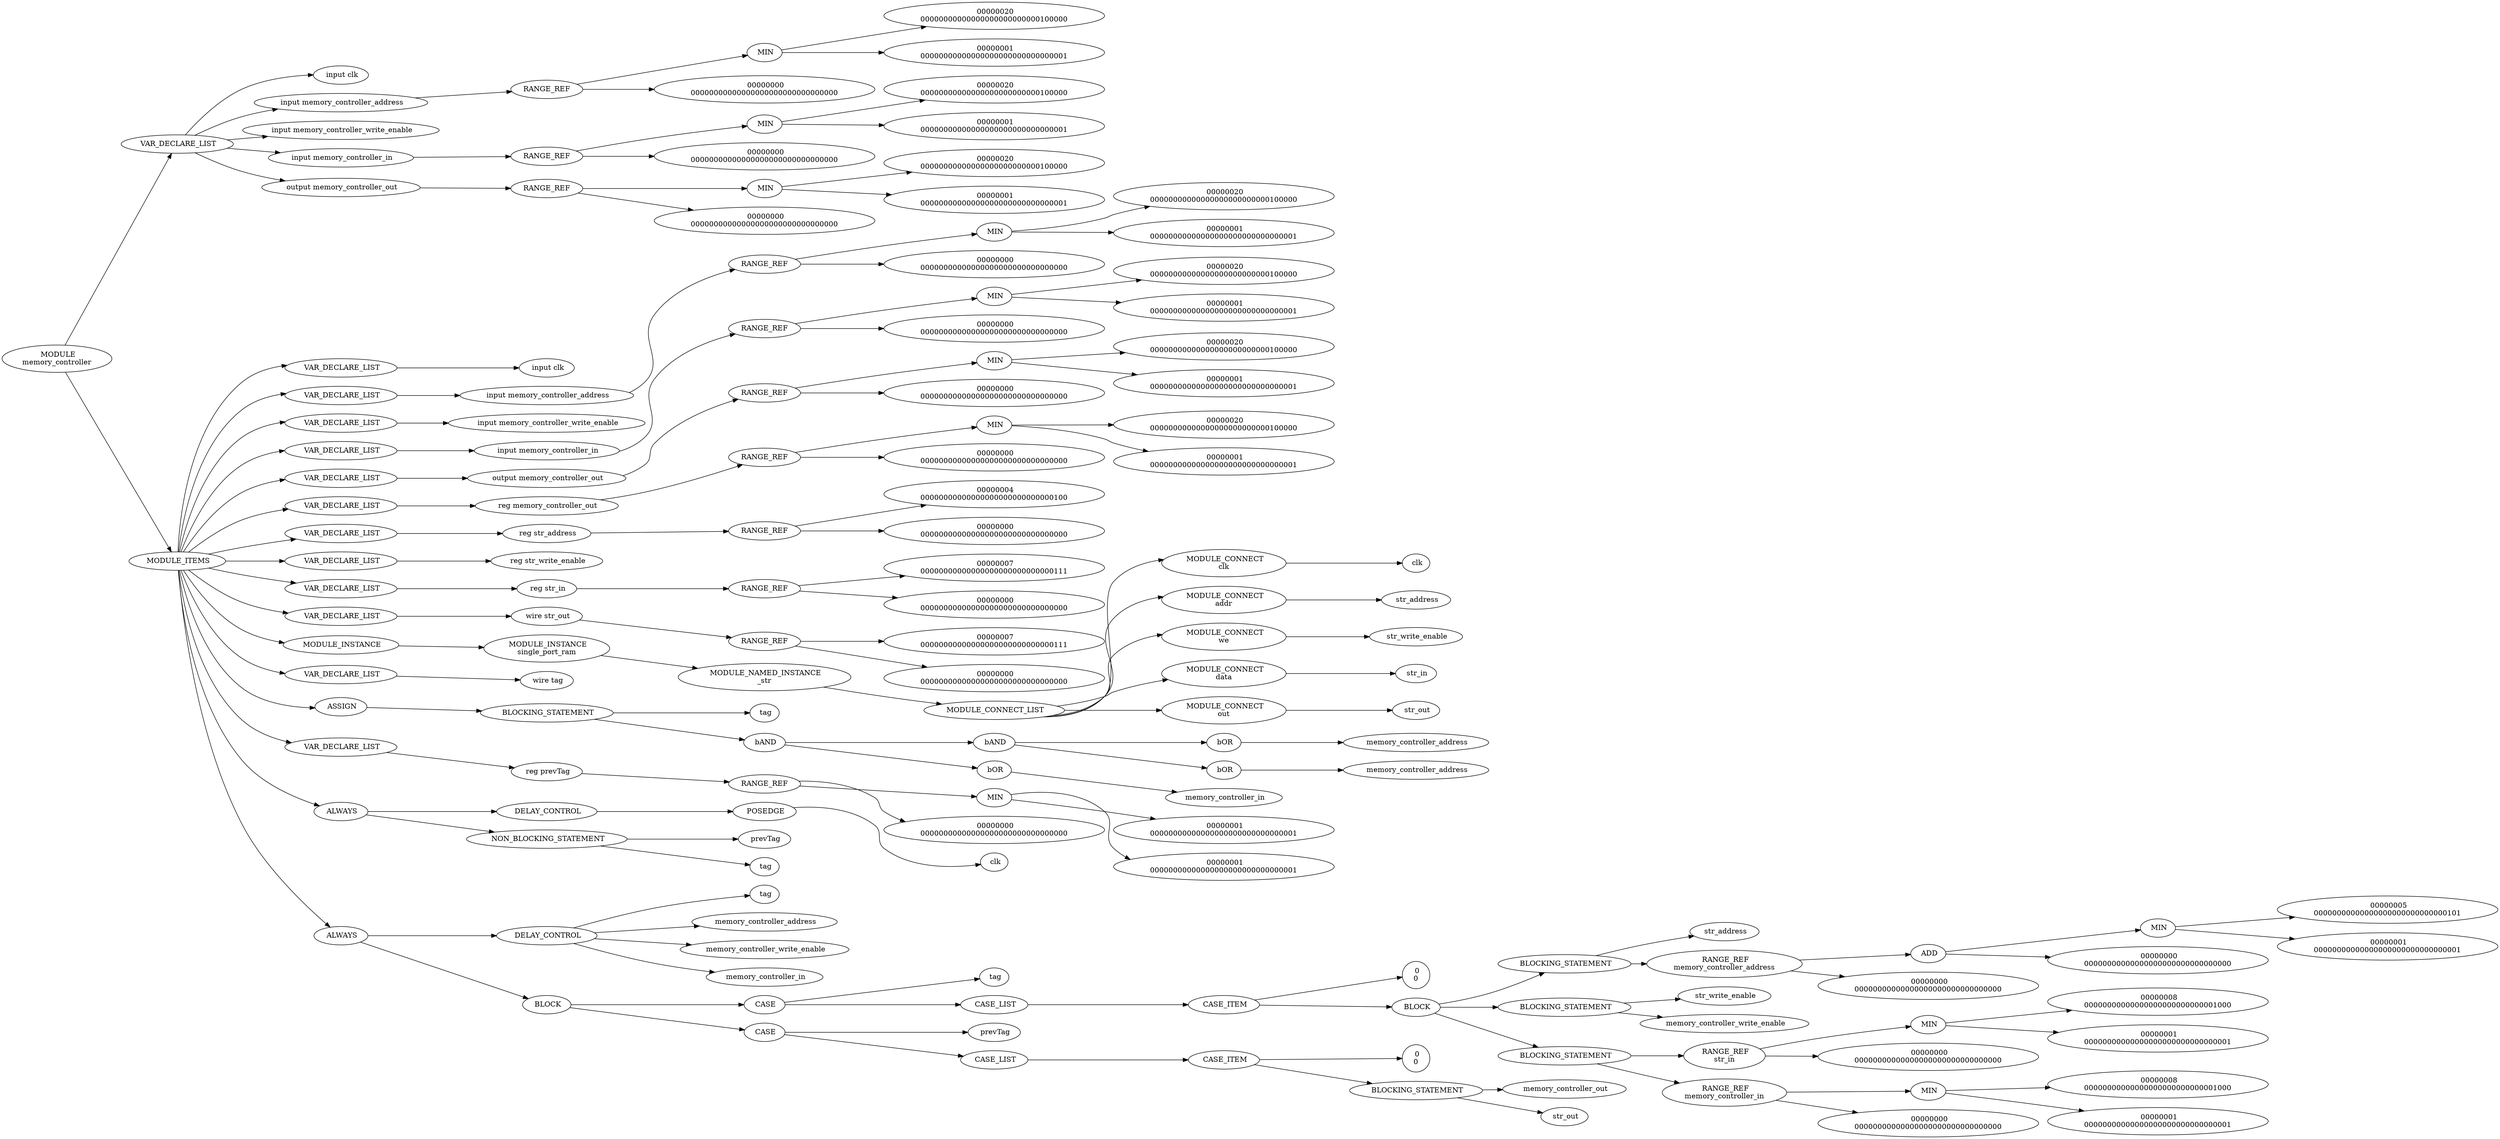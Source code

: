 digraph G {	
rankdir=LR;	
ranksep=.25;
	0 [label=< MODULE<br/>memory_controller>];
	1 [label=< VAR_DECLARE_LIST>];
	0 -> 1;
	2 [label=< input clk>];
	1 -> 2;
	3 [label=< input memory_controller_address>];
	1 -> 3;
	4 [label=<RANGE_REF>];
	3 -> 4;
	5 [label=< MIN>];
	4 -> 5;
	6 [label=< 00000020<br/>00000000000000000000000000100000>];
	5 -> 6;
	7 [label=< 00000001<br/>00000000000000000000000000000001>];
	5 -> 7;
	8 [label=< 00000000<br/>00000000000000000000000000000000>];
	4 -> 8;
	9 [label=< input memory_controller_write_enable>];
	1 -> 9;
	10 [label=< input memory_controller_in>];
	1 -> 10;
	11 [label=<RANGE_REF>];
	10 -> 11;
	12 [label=< MIN>];
	11 -> 12;
	13 [label=< 00000020<br/>00000000000000000000000000100000>];
	12 -> 13;
	14 [label=< 00000001<br/>00000000000000000000000000000001>];
	12 -> 14;
	15 [label=< 00000000<br/>00000000000000000000000000000000>];
	11 -> 15;
	16 [label=< output memory_controller_out>];
	1 -> 16;
	17 [label=<RANGE_REF>];
	16 -> 17;
	18 [label=< MIN>];
	17 -> 18;
	19 [label=< 00000020<br/>00000000000000000000000000100000>];
	18 -> 19;
	20 [label=< 00000001<br/>00000000000000000000000000000001>];
	18 -> 20;
	21 [label=< 00000000<br/>00000000000000000000000000000000>];
	17 -> 21;
	22 [label=< MODULE_ITEMS>];
	0 -> 22;
	23 [label=< VAR_DECLARE_LIST>];
	22 -> 23;
	24 [label=< input clk>];
	23 -> 24;
	25 [label=< VAR_DECLARE_LIST>];
	22 -> 25;
	26 [label=< input memory_controller_address>];
	25 -> 26;
	27 [label=<RANGE_REF>];
	26 -> 27;
	28 [label=< MIN>];
	27 -> 28;
	29 [label=< 00000020<br/>00000000000000000000000000100000>];
	28 -> 29;
	30 [label=< 00000001<br/>00000000000000000000000000000001>];
	28 -> 30;
	31 [label=< 00000000<br/>00000000000000000000000000000000>];
	27 -> 31;
	32 [label=< VAR_DECLARE_LIST>];
	22 -> 32;
	33 [label=< input memory_controller_write_enable>];
	32 -> 33;
	34 [label=< VAR_DECLARE_LIST>];
	22 -> 34;
	35 [label=< input memory_controller_in>];
	34 -> 35;
	36 [label=<RANGE_REF>];
	35 -> 36;
	37 [label=< MIN>];
	36 -> 37;
	38 [label=< 00000020<br/>00000000000000000000000000100000>];
	37 -> 38;
	39 [label=< 00000001<br/>00000000000000000000000000000001>];
	37 -> 39;
	40 [label=< 00000000<br/>00000000000000000000000000000000>];
	36 -> 40;
	41 [label=< VAR_DECLARE_LIST>];
	22 -> 41;
	42 [label=< output memory_controller_out>];
	41 -> 42;
	43 [label=<RANGE_REF>];
	42 -> 43;
	44 [label=< MIN>];
	43 -> 44;
	45 [label=< 00000020<br/>00000000000000000000000000100000>];
	44 -> 45;
	46 [label=< 00000001<br/>00000000000000000000000000000001>];
	44 -> 46;
	47 [label=< 00000000<br/>00000000000000000000000000000000>];
	43 -> 47;
	48 [label=< VAR_DECLARE_LIST>];
	22 -> 48;
	49 [label=< reg memory_controller_out>];
	48 -> 49;
	50 [label=<RANGE_REF>];
	49 -> 50;
	51 [label=< MIN>];
	50 -> 51;
	52 [label=< 00000020<br/>00000000000000000000000000100000>];
	51 -> 52;
	53 [label=< 00000001<br/>00000000000000000000000000000001>];
	51 -> 53;
	54 [label=< 00000000<br/>00000000000000000000000000000000>];
	50 -> 54;
	55 [label=< VAR_DECLARE_LIST>];
	22 -> 55;
	56 [label=< reg str_address>];
	55 -> 56;
	57 [label=<RANGE_REF>];
	56 -> 57;
	58 [label=< 00000004<br/>00000000000000000000000000000100>];
	57 -> 58;
	59 [label=< 00000000<br/>00000000000000000000000000000000>];
	57 -> 59;
	60 [label=< VAR_DECLARE_LIST>];
	22 -> 60;
	61 [label=< reg str_write_enable>];
	60 -> 61;
	62 [label=< VAR_DECLARE_LIST>];
	22 -> 62;
	63 [label=< reg str_in>];
	62 -> 63;
	64 [label=<RANGE_REF>];
	63 -> 64;
	65 [label=< 00000007<br/>00000000000000000000000000000111>];
	64 -> 65;
	66 [label=< 00000000<br/>00000000000000000000000000000000>];
	64 -> 66;
	67 [label=< VAR_DECLARE_LIST>];
	22 -> 67;
	68 [label=< wire str_out>];
	67 -> 68;
	69 [label=<RANGE_REF>];
	68 -> 69;
	70 [label=< 00000007<br/>00000000000000000000000000000111>];
	69 -> 70;
	71 [label=< 00000000<br/>00000000000000000000000000000000>];
	69 -> 71;
	72 [label=< MODULE_INSTANCE>];
	22 -> 72;
	73 [label=< MODULE_INSTANCE<br/>single_port_ram>];
	72 -> 73;
	74 [label=< MODULE_NAMED_INSTANCE<br/>_str>];
	73 -> 74;
	75 [label=< MODULE_CONNECT_LIST>];
	74 -> 75;
	76 [label=< MODULE_CONNECT<br/>clk>];
	75 -> 76;
	77 [label=< clk>];
	76 -> 77;
	78 [label=< MODULE_CONNECT<br/>addr>];
	75 -> 78;
	79 [label=< str_address>];
	78 -> 79;
	80 [label=< MODULE_CONNECT<br/>we>];
	75 -> 80;
	81 [label=< str_write_enable>];
	80 -> 81;
	82 [label=< MODULE_CONNECT<br/>data>];
	75 -> 82;
	83 [label=< str_in>];
	82 -> 83;
	84 [label=< MODULE_CONNECT<br/>out>];
	75 -> 84;
	85 [label=< str_out>];
	84 -> 85;
	86 [label=< VAR_DECLARE_LIST>];
	22 -> 86;
	87 [label=< wire tag>];
	86 -> 87;
	88 [label=< ASSIGN>];
	22 -> 88;
	89 [label=< BLOCKING_STATEMENT>];
	88 -> 89;
	90 [label=< tag>];
	89 -> 90;
	91 [label=< bAND>];
	89 -> 91;
	92 [label=< bAND>];
	91 -> 92;
	93 [label=< bOR>];
	92 -> 93;
	94 [label=< memory_controller_address>];
	93 -> 94;
	95 [label=< bOR>];
	92 -> 95;
	96 [label=< memory_controller_address>];
	95 -> 96;
	97 [label=< bOR>];
	91 -> 97;
	98 [label=< memory_controller_in>];
	97 -> 98;
	99 [label=< VAR_DECLARE_LIST>];
	22 -> 99;
	100 [label=< reg prevTag>];
	99 -> 100;
	101 [label=<RANGE_REF>];
	100 -> 101;
	102 [label=< MIN>];
	101 -> 102;
	103 [label=< 00000001<br/>00000000000000000000000000000001>];
	102 -> 103;
	104 [label=< 00000001<br/>00000000000000000000000000000001>];
	102 -> 104;
	105 [label=< 00000000<br/>00000000000000000000000000000000>];
	101 -> 105;
	106 [label=< ALWAYS>];
	22 -> 106;
	107 [label=< DELAY_CONTROL>];
	106 -> 107;
	108 [label=< POSEDGE>];
	107 -> 108;
	109 [label=< clk>];
	108 -> 109;
	110 [label=< NON_BLOCKING_STATEMENT>];
	106 -> 110;
	111 [label=< prevTag>];
	110 -> 111;
	112 [label=< tag>];
	110 -> 112;
	113 [label=< ALWAYS>];
	22 -> 113;
	114 [label=< DELAY_CONTROL>];
	113 -> 114;
	115 [label=< tag>];
	114 -> 115;
	116 [label=< memory_controller_address>];
	114 -> 116;
	117 [label=< memory_controller_write_enable>];
	114 -> 117;
	118 [label=< memory_controller_in>];
	114 -> 118;
	119 [label=< BLOCK>];
	113 -> 119;
	120 [label=< CASE>];
	119 -> 120;
	121 [label=< tag>];
	120 -> 121;
	122 [label=< CASE_LIST>];
	120 -> 122;
	123 [label=< CASE_ITEM>];
	122 -> 123;
	124 [label=< 0<br/>0>];
	123 -> 124;
	125 [label=< BLOCK>];
	123 -> 125;
	126 [label=< BLOCKING_STATEMENT>];
	125 -> 126;
	127 [label=< str_address>];
	126 -> 127;
	128 [label=< RANGE_REF<br/>memory_controller_address>];
	126 -> 128;
	129 [label=< ADD>];
	128 -> 129;
	130 [label=< MIN>];
	129 -> 130;
	131 [label=< 00000005<br/>00000000000000000000000000000101>];
	130 -> 131;
	132 [label=< 00000001<br/>00000000000000000000000000000001>];
	130 -> 132;
	133 [label=< 00000000<br/>00000000000000000000000000000000>];
	129 -> 133;
	134 [label=< 00000000<br/>00000000000000000000000000000000>];
	128 -> 134;
	135 [label=< BLOCKING_STATEMENT>];
	125 -> 135;
	136 [label=< str_write_enable>];
	135 -> 136;
	137 [label=< memory_controller_write_enable>];
	135 -> 137;
	138 [label=< BLOCKING_STATEMENT>];
	125 -> 138;
	139 [label=< RANGE_REF<br/>str_in>];
	138 -> 139;
	140 [label=< MIN>];
	139 -> 140;
	141 [label=< 00000008<br/>00000000000000000000000000001000>];
	140 -> 141;
	142 [label=< 00000001<br/>00000000000000000000000000000001>];
	140 -> 142;
	143 [label=< 00000000<br/>00000000000000000000000000000000>];
	139 -> 143;
	144 [label=< RANGE_REF<br/>memory_controller_in>];
	138 -> 144;
	145 [label=< MIN>];
	144 -> 145;
	146 [label=< 00000008<br/>00000000000000000000000000001000>];
	145 -> 146;
	147 [label=< 00000001<br/>00000000000000000000000000000001>];
	145 -> 147;
	148 [label=< 00000000<br/>00000000000000000000000000000000>];
	144 -> 148;
	149 [label=< CASE>];
	119 -> 149;
	150 [label=< prevTag>];
	149 -> 150;
	151 [label=< CASE_LIST>];
	149 -> 151;
	152 [label=< CASE_ITEM>];
	151 -> 152;
	153 [label=< 0<br/>0>];
	152 -> 153;
	154 [label=< BLOCKING_STATEMENT>];
	152 -> 154;
	155 [label=< memory_controller_out>];
	154 -> 155;
	156 [label=< str_out>];
	154 -> 156;
}
